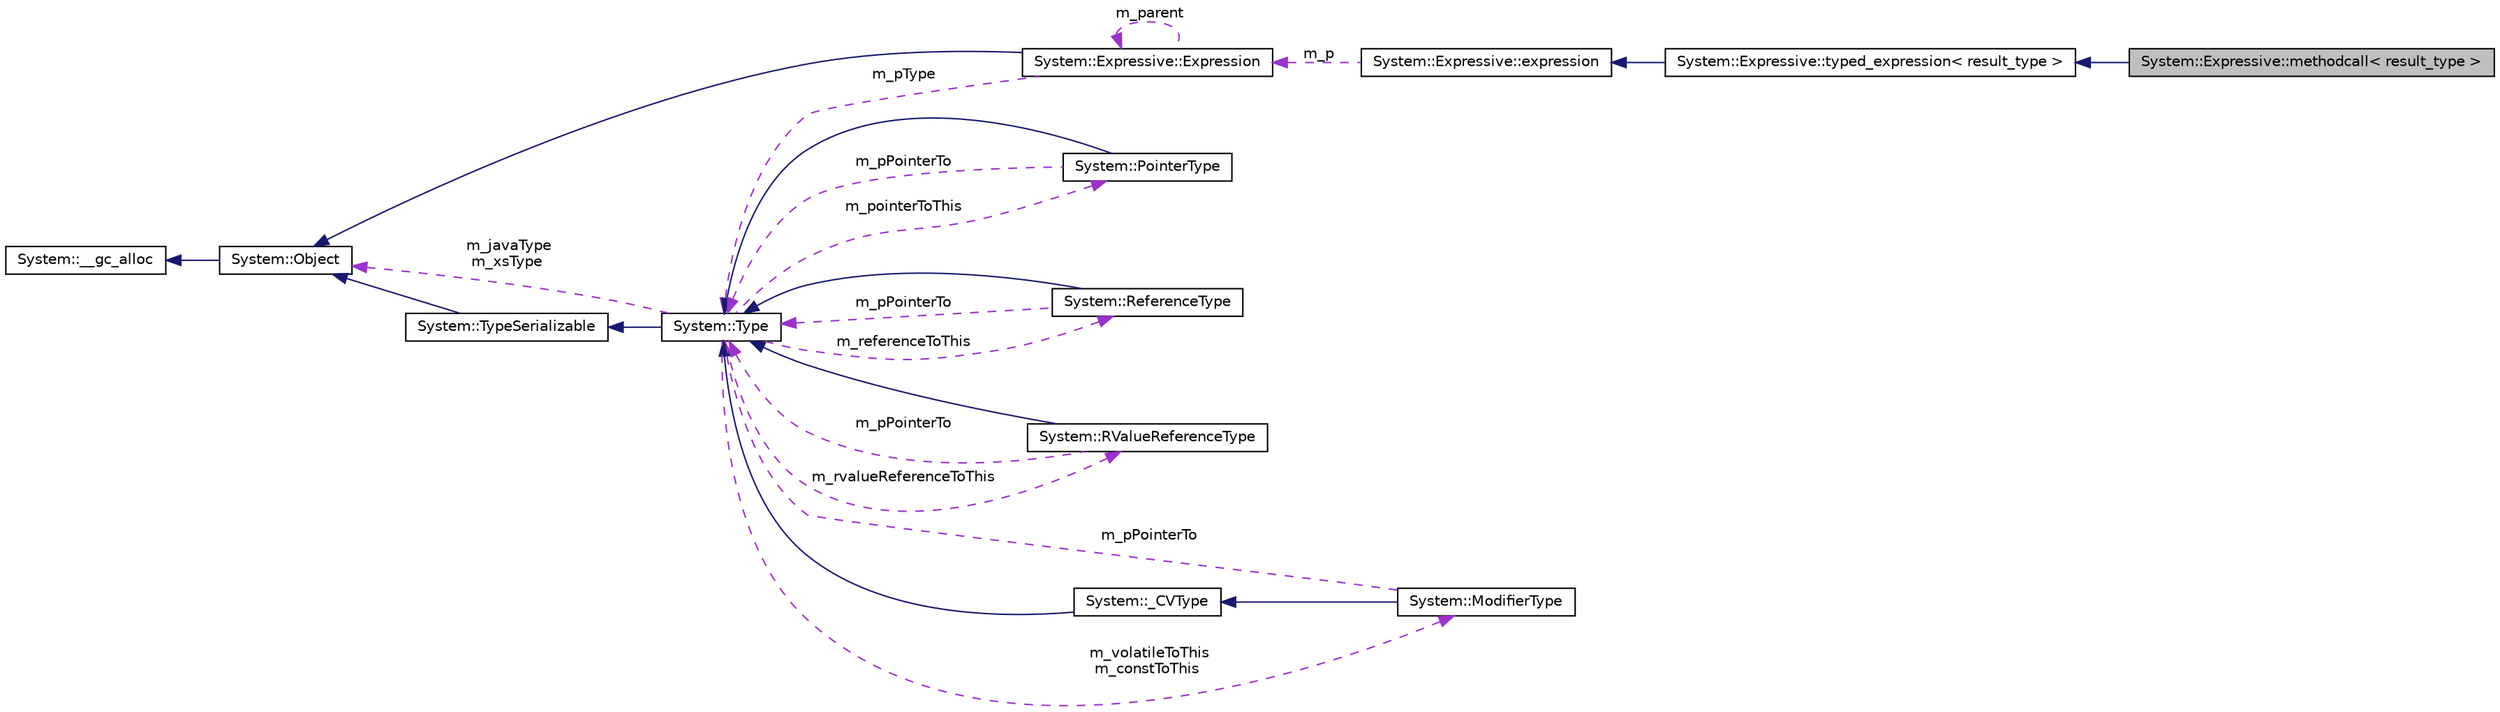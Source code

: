 digraph G
{
  edge [fontname="Helvetica",fontsize="10",labelfontname="Helvetica",labelfontsize="10"];
  node [fontname="Helvetica",fontsize="10",shape=record];
  rankdir="LR";
  Node1 [label="System::Expressive::methodcall\< result_type \>",height=0.2,width=0.4,color="black", fillcolor="grey75", style="filled" fontcolor="black"];
  Node2 -> Node1 [dir="back",color="midnightblue",fontsize="10",style="solid",fontname="Helvetica"];
  Node2 [label="System::Expressive::typed_expression\< result_type \>",height=0.2,width=0.4,color="black", fillcolor="white", style="filled",URL="$class_system_1_1_expressive_1_1typed__expression.html"];
  Node3 -> Node2 [dir="back",color="midnightblue",fontsize="10",style="solid",fontname="Helvetica"];
  Node3 [label="System::Expressive::expression",height=0.2,width=0.4,color="black", fillcolor="white", style="filled",URL="$class_system_1_1_expressive_1_1expression.html"];
  Node4 -> Node3 [dir="back",color="darkorchid3",fontsize="10",style="dashed",label=" m_p" ,fontname="Helvetica"];
  Node4 [label="System::Expressive::Expression",height=0.2,width=0.4,color="black", fillcolor="white", style="filled",URL="$class_system_1_1_expressive_1_1_expression.html"];
  Node5 -> Node4 [dir="back",color="midnightblue",fontsize="10",style="solid",fontname="Helvetica"];
  Node5 [label="System::Object",height=0.2,width=0.4,color="black", fillcolor="white", style="filled",URL="$class_system_1_1_object.html"];
  Node6 -> Node5 [dir="back",color="midnightblue",fontsize="10",style="solid",fontname="Helvetica"];
  Node6 [label="System::__gc_alloc",height=0.2,width=0.4,color="black", fillcolor="white", style="filled",URL="$class_system_1_1____gc__alloc.html"];
  Node7 -> Node4 [dir="back",color="darkorchid3",fontsize="10",style="dashed",label=" m_pType" ,fontname="Helvetica"];
  Node7 [label="System::Type",height=0.2,width=0.4,color="black", fillcolor="white", style="filled",URL="$class_system_1_1_type.html"];
  Node8 -> Node7 [dir="back",color="midnightblue",fontsize="10",style="solid",fontname="Helvetica"];
  Node8 [label="System::TypeSerializable",height=0.2,width=0.4,color="black", fillcolor="white", style="filled",URL="$class_system_1_1_type_serializable.html"];
  Node5 -> Node8 [dir="back",color="midnightblue",fontsize="10",style="solid",fontname="Helvetica"];
  Node9 -> Node7 [dir="back",color="darkorchid3",fontsize="10",style="dashed",label=" m_pointerToThis" ,fontname="Helvetica"];
  Node9 [label="System::PointerType",height=0.2,width=0.4,color="black", fillcolor="white", style="filled",URL="$class_system_1_1_pointer_type.html"];
  Node7 -> Node9 [dir="back",color="midnightblue",fontsize="10",style="solid",fontname="Helvetica"];
  Node7 -> Node9 [dir="back",color="darkorchid3",fontsize="10",style="dashed",label=" m_pPointerTo" ,fontname="Helvetica"];
  Node10 -> Node7 [dir="back",color="darkorchid3",fontsize="10",style="dashed",label=" m_referenceToThis" ,fontname="Helvetica"];
  Node10 [label="System::ReferenceType",height=0.2,width=0.4,color="black", fillcolor="white", style="filled",URL="$class_system_1_1_reference_type.html"];
  Node7 -> Node10 [dir="back",color="midnightblue",fontsize="10",style="solid",fontname="Helvetica"];
  Node7 -> Node10 [dir="back",color="darkorchid3",fontsize="10",style="dashed",label=" m_pPointerTo" ,fontname="Helvetica"];
  Node11 -> Node7 [dir="back",color="darkorchid3",fontsize="10",style="dashed",label=" m_rvalueReferenceToThis" ,fontname="Helvetica"];
  Node11 [label="System::RValueReferenceType",height=0.2,width=0.4,color="black", fillcolor="white", style="filled",URL="$class_system_1_1_r_value_reference_type.html"];
  Node7 -> Node11 [dir="back",color="midnightblue",fontsize="10",style="solid",fontname="Helvetica"];
  Node7 -> Node11 [dir="back",color="darkorchid3",fontsize="10",style="dashed",label=" m_pPointerTo" ,fontname="Helvetica"];
  Node12 -> Node7 [dir="back",color="darkorchid3",fontsize="10",style="dashed",label=" m_volatileToThis\nm_constToThis" ,fontname="Helvetica"];
  Node12 [label="System::ModifierType",height=0.2,width=0.4,color="black", fillcolor="white", style="filled",URL="$class_system_1_1_modifier_type.html"];
  Node13 -> Node12 [dir="back",color="midnightblue",fontsize="10",style="solid",fontname="Helvetica"];
  Node13 [label="System::_CVType",height=0.2,width=0.4,color="black", fillcolor="white", style="filled",URL="$class_system_1_1___c_v_type.html"];
  Node7 -> Node13 [dir="back",color="midnightblue",fontsize="10",style="solid",fontname="Helvetica"];
  Node7 -> Node12 [dir="back",color="darkorchid3",fontsize="10",style="dashed",label=" m_pPointerTo" ,fontname="Helvetica"];
  Node5 -> Node7 [dir="back",color="darkorchid3",fontsize="10",style="dashed",label=" m_javaType\nm_xsType" ,fontname="Helvetica"];
  Node4 -> Node4 [dir="back",color="darkorchid3",fontsize="10",style="dashed",label=" m_parent" ,fontname="Helvetica"];
}
